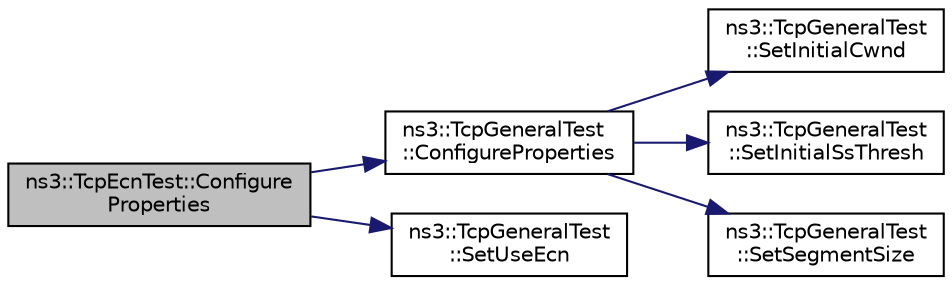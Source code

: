 digraph "ns3::TcpEcnTest::ConfigureProperties"
{
 // LATEX_PDF_SIZE
  edge [fontname="Helvetica",fontsize="10",labelfontname="Helvetica",labelfontsize="10"];
  node [fontname="Helvetica",fontsize="10",shape=record];
  rankdir="LR";
  Node1 [label="ns3::TcpEcnTest::Configure\lProperties",height=0.2,width=0.4,color="black", fillcolor="grey75", style="filled", fontcolor="black",tooltip="Change the configuration of the socket properties."];
  Node1 -> Node2 [color="midnightblue",fontsize="10",style="solid",fontname="Helvetica"];
  Node2 [label="ns3::TcpGeneralTest\l::ConfigureProperties",height=0.2,width=0.4,color="black", fillcolor="white", style="filled",URL="$classns3_1_1_tcp_general_test.html#a48b3f15add5cb4b3a9906bd5240e64be",tooltip="Change the configuration of the socket properties."];
  Node2 -> Node3 [color="midnightblue",fontsize="10",style="solid",fontname="Helvetica"];
  Node3 [label="ns3::TcpGeneralTest\l::SetInitialCwnd",height=0.2,width=0.4,color="black", fillcolor="white", style="filled",URL="$classns3_1_1_tcp_general_test.html#a5a238ea27ee528f984f834e84bfe6e97",tooltip="Forcefully set the initial cwnd."];
  Node2 -> Node4 [color="midnightblue",fontsize="10",style="solid",fontname="Helvetica"];
  Node4 [label="ns3::TcpGeneralTest\l::SetInitialSsThresh",height=0.2,width=0.4,color="black", fillcolor="white", style="filled",URL="$classns3_1_1_tcp_general_test.html#ad5df8836a27fe3c7fa0719c51b2c13d5",tooltip="Forcefully set the initial ssthresh."];
  Node2 -> Node5 [color="midnightblue",fontsize="10",style="solid",fontname="Helvetica"];
  Node5 [label="ns3::TcpGeneralTest\l::SetSegmentSize",height=0.2,width=0.4,color="black", fillcolor="white", style="filled",URL="$classns3_1_1_tcp_general_test.html#afcb6efab7790bc5b054c7323b1ae5664",tooltip="Forcefully set the segment size."];
  Node1 -> Node6 [color="midnightblue",fontsize="10",style="solid",fontname="Helvetica"];
  Node6 [label="ns3::TcpGeneralTest\l::SetUseEcn",height=0.2,width=0.4,color="black", fillcolor="white", style="filled",URL="$classns3_1_1_tcp_general_test.html#a8f19fa75cccc33fc4567c9475aaa1188",tooltip="Forcefully set the ECN mode of use."];
}
